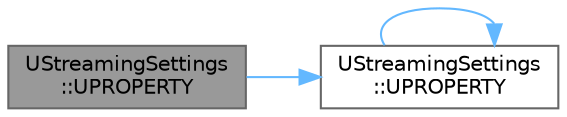 digraph "UStreamingSettings::UPROPERTY"
{
 // INTERACTIVE_SVG=YES
 // LATEX_PDF_SIZE
  bgcolor="transparent";
  edge [fontname=Helvetica,fontsize=10,labelfontname=Helvetica,labelfontsize=10];
  node [fontname=Helvetica,fontsize=10,shape=box,height=0.2,width=0.4];
  rankdir="LR";
  Node1 [id="Node000001",label="UStreamingSettings\l::UPROPERTY",height=0.2,width=0.4,color="gray40", fillcolor="grey60", style="filled", fontcolor="black",tooltip="Batching granularity used to register actor components during level streaming."];
  Node1 -> Node2 [id="edge1_Node000001_Node000002",color="steelblue1",style="solid",tooltip=" "];
  Node2 [id="Node000002",label="UStreamingSettings\l::UPROPERTY",height=0.2,width=0.4,color="grey40", fillcolor="white", style="filled",URL="$de/d6d/classUStreamingSettings.html#aaa61cfa774b30a9f6e8b2cb648f3d813",tooltip=" "];
  Node2 -> Node2 [id="edge2_Node000002_Node000002",color="steelblue1",style="solid",tooltip=" "];
}
